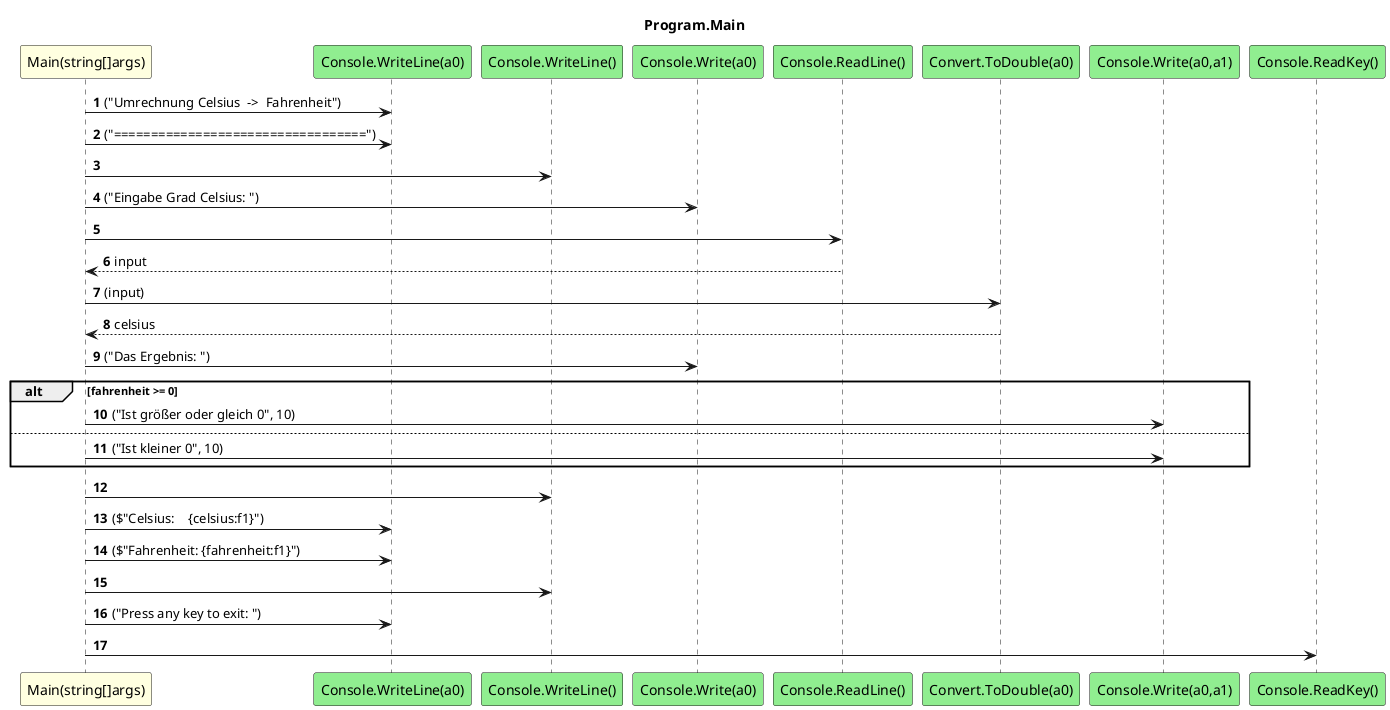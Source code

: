 @startuml Program.Main
title Program.Main
participant "Main(string[]args)" as Main_p0 #LightYellow
participant "Console.WriteLine(a0)" as Console_WriteLine_a0 #LightGreen
participant "Console.WriteLine()" as Console_WriteLine #LightGreen
participant "Console.Write(a0)" as Console_Write_a0 #LightGreen
participant "Console.ReadLine()" as Console_ReadLine #LightGreen
participant "Convert.ToDouble(a0)" as Convert_ToDouble_a0 #LightGreen
participant "Console.Write(a0,a1)" as Console_Write_a0_a1 #LightGreen
participant "Console.ReadKey()" as Console_ReadKey #LightGreen
autonumber
Main_p0 -> Console_WriteLine_a0 : ("Umrechnung Celsius  ->  Fahrenheit")
Main_p0 -> Console_WriteLine_a0 : ("==================================")
Main_p0 -> Console_WriteLine
Main_p0 -> Console_Write_a0 : ("Eingabe Grad Celsius: ")
Main_p0 -> Console_ReadLine
Console_ReadLine --> Main_p0 : input
Main_p0 -> Convert_ToDouble_a0 : (input)
Convert_ToDouble_a0 --> Main_p0 : celsius
Main_p0 -> Console_Write_a0 : ("Das Ergebnis: ")
alt fahrenheit >= 0
    Main_p0 -> Console_Write_a0_a1 : ("Ist größer oder gleich 0", 10)
    else
        Main_p0 -> Console_Write_a0_a1 : ("Ist kleiner 0", 10)
end
Main_p0 -> Console_WriteLine
Main_p0 -> Console_WriteLine_a0 : ($"Celsius:    {celsius:f1}")
Main_p0 -> Console_WriteLine_a0 : ($"Fahrenheit: {fahrenheit:f1}")
Main_p0 -> Console_WriteLine
Main_p0 -> Console_WriteLine_a0 : ("Press any key to exit: ")
Main_p0 -> Console_ReadKey
@enduml
